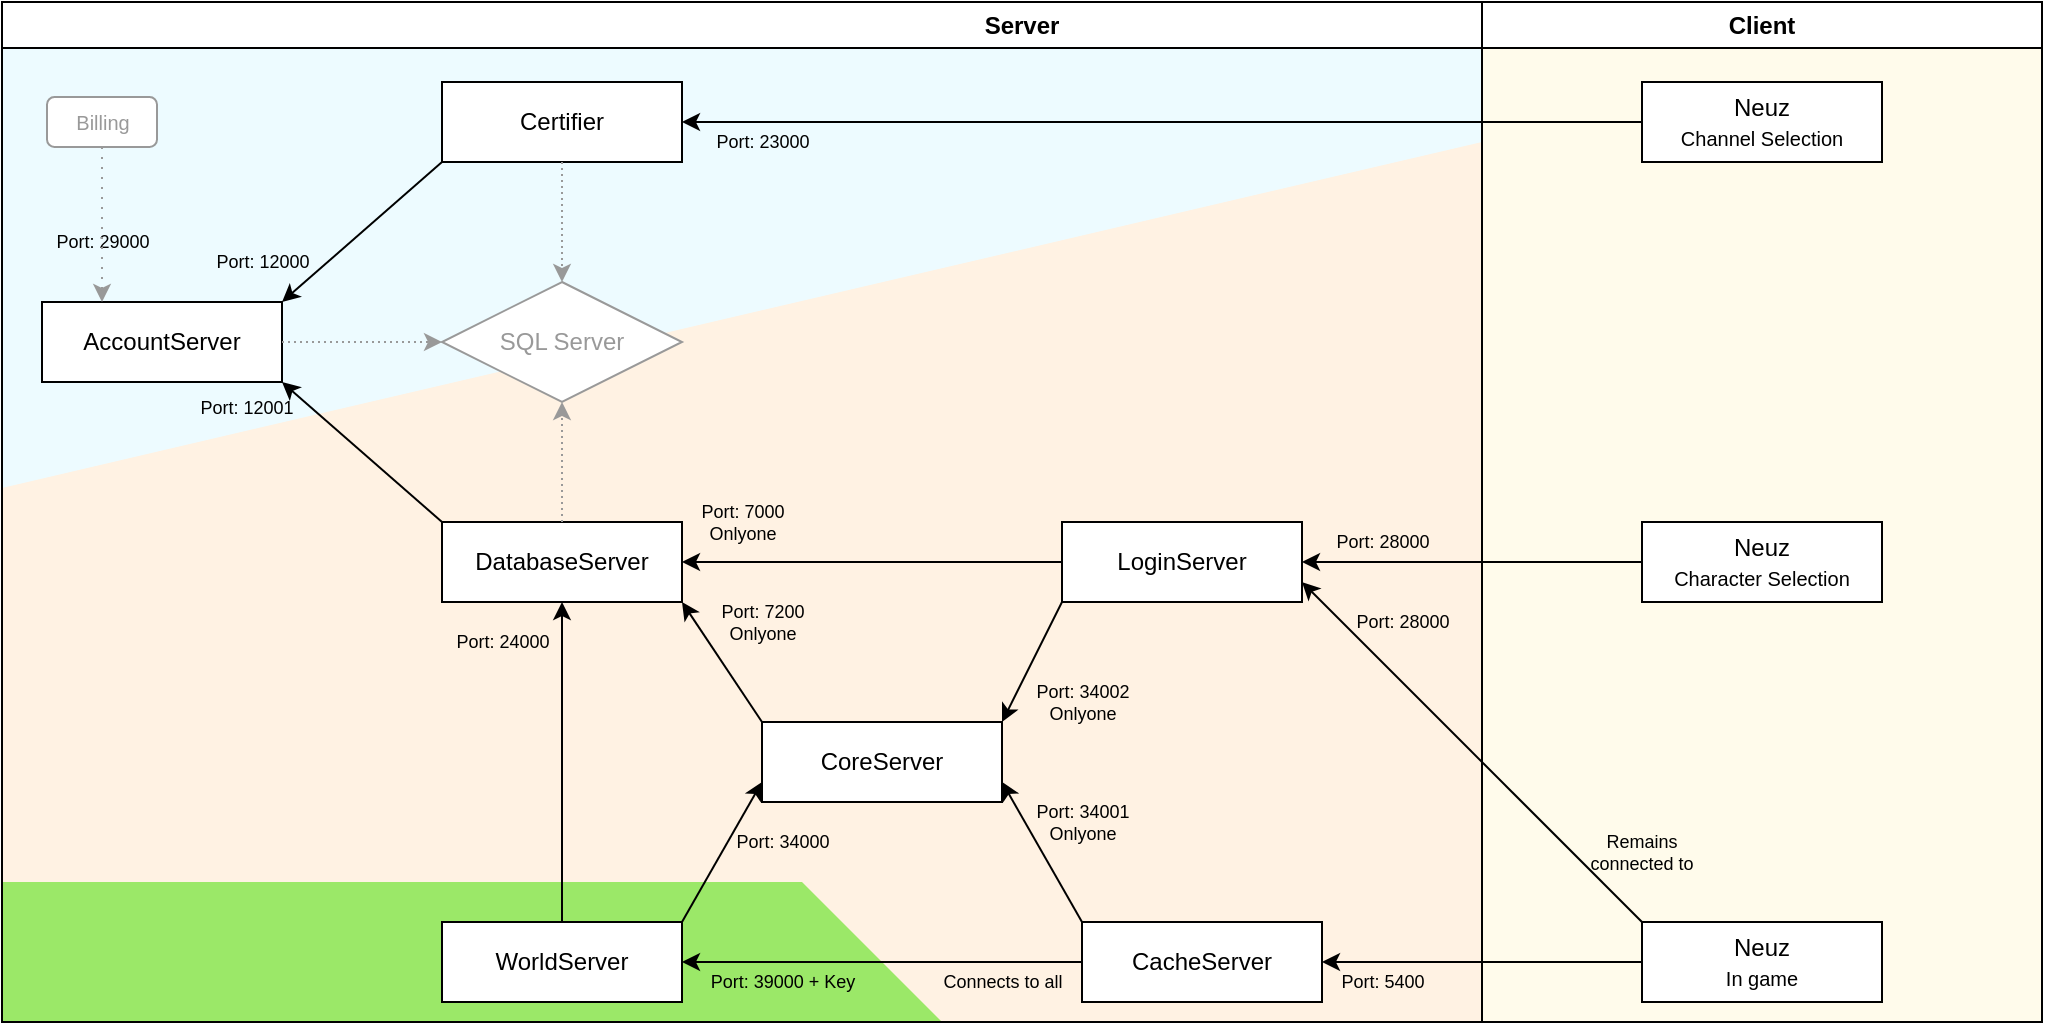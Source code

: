 <mxfile version="21.6.6" type="github">
  <diagram name="Page-1" id="1YaccvU8N2k0Ol2J2nWE">
    <mxGraphModel dx="1430" dy="788" grid="1" gridSize="10" guides="1" tooltips="1" connect="1" arrows="1" fold="1" page="1" pageScale="1" pageWidth="1169" pageHeight="827" math="0" shadow="0">
      <root>
        <mxCell id="0" />
        <mxCell id="1" parent="0" />
        <mxCell id="axNNHHY9TAka3IsmRY76-31" value="Server" style="swimlane;whiteSpace=wrap;html=1;swimlaneFillColor=#EDFBFF;" parent="1" vertex="1">
          <mxGeometry x="20" y="190" width="1020" height="510" as="geometry" />
        </mxCell>
        <mxCell id="axNNHHY9TAka3IsmRY76-47" value="" style="shape=manualInput;whiteSpace=wrap;html=1;size=173;strokeColor=none;fillColor=#FFF2E3;" parent="axNNHHY9TAka3IsmRY76-31" vertex="1">
          <mxGeometry y="70" width="740" height="440" as="geometry" />
        </mxCell>
        <mxCell id="axNNHHY9TAka3IsmRY76-50" value="" style="shape=card;whiteSpace=wrap;html=1;size=160;flipH=1;fillColor=#9BE868;strokeColor=none;" parent="axNNHHY9TAka3IsmRY76-31" vertex="1">
          <mxGeometry y="440" width="470" height="70" as="geometry" />
        </mxCell>
        <mxCell id="axNNHHY9TAka3IsmRY76-6" value="Certifier" style="rounded=0;whiteSpace=wrap;html=1;" parent="axNNHHY9TAka3IsmRY76-31" vertex="1">
          <mxGeometry x="220" y="40" width="120" height="40" as="geometry" />
        </mxCell>
        <mxCell id="axNNHHY9TAka3IsmRY76-7" value="AccountServer" style="rounded=0;whiteSpace=wrap;html=1;" parent="axNNHHY9TAka3IsmRY76-31" vertex="1">
          <mxGeometry x="20" y="150" width="120" height="40" as="geometry" />
        </mxCell>
        <mxCell id="axNNHHY9TAka3IsmRY76-14" value="" style="endArrow=classic;html=1;rounded=0;exitX=0;exitY=1;exitDx=0;exitDy=0;entryX=1;entryY=0;entryDx=0;entryDy=0;" parent="axNNHHY9TAka3IsmRY76-31" source="axNNHHY9TAka3IsmRY76-6" target="axNNHHY9TAka3IsmRY76-7" edge="1">
          <mxGeometry width="50" height="50" relative="1" as="geometry">
            <mxPoint x="360" y="220" as="sourcePoint" />
            <mxPoint x="410" y="170" as="targetPoint" />
          </mxGeometry>
        </mxCell>
        <mxCell id="axNNHHY9TAka3IsmRY76-9" value="SQL Server" style="rhombus;whiteSpace=wrap;html=1;strokeColor=#999999;fontColor=#999999;" parent="axNNHHY9TAka3IsmRY76-31" vertex="1">
          <mxGeometry x="220" y="140" width="120" height="60" as="geometry" />
        </mxCell>
        <mxCell id="axNNHHY9TAka3IsmRY76-28" value="" style="endArrow=classic;html=1;rounded=0;exitX=1;exitY=0.5;exitDx=0;exitDy=0;dashed=1;dashPattern=1 2;strokeColor=#999999;" parent="axNNHHY9TAka3IsmRY76-31" source="axNNHHY9TAka3IsmRY76-7" target="axNNHHY9TAka3IsmRY76-9" edge="1">
          <mxGeometry width="50" height="50" relative="1" as="geometry">
            <mxPoint x="510" y="220" as="sourcePoint" />
            <mxPoint x="560" y="170" as="targetPoint" />
          </mxGeometry>
        </mxCell>
        <mxCell id="axNNHHY9TAka3IsmRY76-30" value="" style="endArrow=classic;html=1;rounded=0;exitX=0.5;exitY=1;exitDx=0;exitDy=0;entryX=0.5;entryY=0;entryDx=0;entryDy=0;dashed=1;dashPattern=1 2;strokeColor=#999999;" parent="axNNHHY9TAka3IsmRY76-31" source="axNNHHY9TAka3IsmRY76-6" target="axNNHHY9TAka3IsmRY76-9" edge="1">
          <mxGeometry width="50" height="50" relative="1" as="geometry">
            <mxPoint x="510" y="220" as="sourcePoint" />
            <mxPoint x="560" y="170" as="targetPoint" />
          </mxGeometry>
        </mxCell>
        <mxCell id="axNNHHY9TAka3IsmRY76-8" value="DatabaseServer" style="rounded=0;whiteSpace=wrap;html=1;" parent="axNNHHY9TAka3IsmRY76-31" vertex="1">
          <mxGeometry x="220" y="260" width="120" height="40" as="geometry" />
        </mxCell>
        <mxCell id="axNNHHY9TAka3IsmRY76-16" value="" style="endArrow=classic;html=1;rounded=0;exitX=0;exitY=0;exitDx=0;exitDy=0;entryX=1;entryY=1;entryDx=0;entryDy=0;" parent="axNNHHY9TAka3IsmRY76-31" source="axNNHHY9TAka3IsmRY76-8" target="axNNHHY9TAka3IsmRY76-7" edge="1">
          <mxGeometry width="50" height="50" relative="1" as="geometry">
            <mxPoint x="360" y="220" as="sourcePoint" />
            <mxPoint x="390" y="190" as="targetPoint" />
          </mxGeometry>
        </mxCell>
        <mxCell id="axNNHHY9TAka3IsmRY76-27" value="" style="endArrow=classic;html=1;rounded=0;exitX=0.5;exitY=0;exitDx=0;exitDy=0;entryX=0.5;entryY=1;entryDx=0;entryDy=0;dashed=1;dashPattern=1 2;strokeColor=#999999;" parent="axNNHHY9TAka3IsmRY76-31" source="axNNHHY9TAka3IsmRY76-8" target="axNNHHY9TAka3IsmRY76-9" edge="1">
          <mxGeometry width="50" height="50" relative="1" as="geometry">
            <mxPoint x="510" y="220" as="sourcePoint" />
            <mxPoint x="560" y="170" as="targetPoint" />
          </mxGeometry>
        </mxCell>
        <mxCell id="axNNHHY9TAka3IsmRY76-5" value="LoginServer" style="rounded=0;whiteSpace=wrap;html=1;" parent="axNNHHY9TAka3IsmRY76-31" vertex="1">
          <mxGeometry x="530" y="260" width="120" height="40" as="geometry" />
        </mxCell>
        <mxCell id="axNNHHY9TAka3IsmRY76-18" value="" style="endArrow=classic;html=1;rounded=0;exitX=0;exitY=0.5;exitDx=0;exitDy=0;entryX=1;entryY=0.5;entryDx=0;entryDy=0;" parent="axNNHHY9TAka3IsmRY76-31" source="axNNHHY9TAka3IsmRY76-5" target="axNNHHY9TAka3IsmRY76-8" edge="1">
          <mxGeometry width="50" height="50" relative="1" as="geometry">
            <mxPoint x="360" y="210" as="sourcePoint" />
            <mxPoint x="410" y="160" as="targetPoint" />
          </mxGeometry>
        </mxCell>
        <mxCell id="axNNHHY9TAka3IsmRY76-3" value="CoreServer" style="rounded=0;whiteSpace=wrap;html=1;" parent="axNNHHY9TAka3IsmRY76-31" vertex="1">
          <mxGeometry x="380" y="360" width="120" height="40" as="geometry" />
        </mxCell>
        <mxCell id="axNNHHY9TAka3IsmRY76-24" value="" style="endArrow=classic;html=1;rounded=0;exitX=0;exitY=0;exitDx=0;exitDy=0;entryX=1;entryY=1;entryDx=0;entryDy=0;" parent="axNNHHY9TAka3IsmRY76-31" source="axNNHHY9TAka3IsmRY76-3" target="axNNHHY9TAka3IsmRY76-8" edge="1">
          <mxGeometry width="50" height="50" relative="1" as="geometry">
            <mxPoint x="360" y="210" as="sourcePoint" />
            <mxPoint x="410" y="160" as="targetPoint" />
          </mxGeometry>
        </mxCell>
        <mxCell id="axNNHHY9TAka3IsmRY76-25" value="" style="endArrow=classic;html=1;rounded=0;exitX=0;exitY=1;exitDx=0;exitDy=0;entryX=1;entryY=0;entryDx=0;entryDy=0;" parent="axNNHHY9TAka3IsmRY76-31" source="axNNHHY9TAka3IsmRY76-5" target="axNNHHY9TAka3IsmRY76-3" edge="1">
          <mxGeometry width="50" height="50" relative="1" as="geometry">
            <mxPoint x="510" y="210" as="sourcePoint" />
            <mxPoint x="560" y="160" as="targetPoint" />
          </mxGeometry>
        </mxCell>
        <mxCell id="axNNHHY9TAka3IsmRY76-74" value="&lt;div style=&quot;font-size: 9px;&quot;&gt;Port: 12000&lt;/div&gt;" style="edgeLabel;html=1;align=center;verticalAlign=middle;resizable=0;points=[];labelBackgroundColor=none;fontSize=9;" parent="axNNHHY9TAka3IsmRY76-31" vertex="1" connectable="0">
          <mxGeometry x="130.005" y="130" as="geometry" />
        </mxCell>
        <mxCell id="axNNHHY9TAka3IsmRY76-75" value="&lt;div style=&quot;font-size: 9px;&quot;&gt;Port: 12001&lt;/div&gt;" style="edgeLabel;html=1;align=center;verticalAlign=middle;resizable=0;points=[];labelBackgroundColor=none;fontSize=9;" parent="axNNHHY9TAka3IsmRY76-31" vertex="1" connectable="0">
          <mxGeometry x="122.005" y="203" as="geometry" />
        </mxCell>
        <mxCell id="axNNHHY9TAka3IsmRY76-76" value="&lt;div style=&quot;font-size: 9px;&quot;&gt;Port: 7000&lt;/div&gt;&lt;div style=&quot;font-size: 9px;&quot;&gt;Onlyone&lt;br style=&quot;font-size: 9px;&quot;&gt;&lt;/div&gt;" style="edgeLabel;html=1;align=center;verticalAlign=middle;resizable=0;points=[];labelBackgroundColor=none;fontSize=9;" parent="axNNHHY9TAka3IsmRY76-31" vertex="1" connectable="0">
          <mxGeometry x="370.005" y="260" as="geometry" />
        </mxCell>
        <mxCell id="axNNHHY9TAka3IsmRY76-77" value="&lt;div style=&quot;font-size: 9px;&quot;&gt;Port: 28000&lt;/div&gt;" style="edgeLabel;html=1;align=center;verticalAlign=middle;resizable=0;points=[];labelBackgroundColor=none;fontSize=9;" parent="axNNHHY9TAka3IsmRY76-31" vertex="1" connectable="0">
          <mxGeometry x="690.005" y="270" as="geometry" />
        </mxCell>
        <mxCell id="axNNHHY9TAka3IsmRY76-78" value="&lt;div style=&quot;font-size: 9px;&quot;&gt;Port: 28000&lt;/div&gt;" style="edgeLabel;html=1;align=center;verticalAlign=middle;resizable=0;points=[];labelBackgroundColor=none;fontSize=9;" parent="axNNHHY9TAka3IsmRY76-31" vertex="1" connectable="0">
          <mxGeometry x="700.005" y="310" as="geometry" />
        </mxCell>
        <mxCell id="axNNHHY9TAka3IsmRY76-79" value="&lt;div style=&quot;font-size: 9px;&quot;&gt;Port: 34002&lt;/div&gt;&lt;div style=&quot;font-size: 9px;&quot;&gt;Onlyone&lt;br style=&quot;font-size: 9px;&quot;&gt;&lt;/div&gt;" style="edgeLabel;html=1;align=center;verticalAlign=middle;resizable=0;points=[];labelBackgroundColor=none;fontSize=9;" parent="axNNHHY9TAka3IsmRY76-31" vertex="1" connectable="0">
          <mxGeometry x="540.005" y="350" as="geometry" />
        </mxCell>
        <mxCell id="axNNHHY9TAka3IsmRY76-80" value="&lt;div style=&quot;font-size: 9px;&quot;&gt;Port: 34001&lt;/div&gt;&lt;div style=&quot;font-size: 9px;&quot;&gt;Onlyone&lt;br style=&quot;font-size: 9px;&quot;&gt;&lt;/div&gt;" style="edgeLabel;html=1;align=center;verticalAlign=middle;resizable=0;points=[];labelBackgroundColor=none;fontSize=9;" parent="axNNHHY9TAka3IsmRY76-31" vertex="1" connectable="0">
          <mxGeometry x="540.005" y="410" as="geometry" />
        </mxCell>
        <mxCell id="axNNHHY9TAka3IsmRY76-81" value="&lt;div style=&quot;font-size: 9px;&quot;&gt;Port: 7200&lt;/div&gt;&lt;div style=&quot;font-size: 9px;&quot;&gt;Onlyone&lt;br style=&quot;font-size: 9px;&quot;&gt;&lt;/div&gt;" style="edgeLabel;html=1;align=center;verticalAlign=middle;resizable=0;points=[];labelBackgroundColor=none;fontSize=9;" parent="axNNHHY9TAka3IsmRY76-31" vertex="1" connectable="0">
          <mxGeometry x="380.005" y="310" as="geometry" />
        </mxCell>
        <mxCell id="axNNHHY9TAka3IsmRY76-82" value="&lt;div style=&quot;font-size: 9px;&quot;&gt;Port: 24000&lt;/div&gt;" style="edgeLabel;html=1;align=center;verticalAlign=middle;resizable=0;points=[];labelBackgroundColor=none;fontSize=9;" parent="axNNHHY9TAka3IsmRY76-31" vertex="1" connectable="0">
          <mxGeometry x="250.005" y="320" as="geometry" />
        </mxCell>
        <mxCell id="axNNHHY9TAka3IsmRY76-83" value="&lt;div style=&quot;font-size: 9px;&quot;&gt;Port: 39000 + Key&lt;br style=&quot;font-size: 9px;&quot;&gt;&lt;/div&gt;" style="edgeLabel;html=1;align=center;verticalAlign=middle;resizable=0;points=[];labelBackgroundColor=none;fontSize=9;" parent="axNNHHY9TAka3IsmRY76-31" vertex="1" connectable="0">
          <mxGeometry x="390.005" y="490" as="geometry" />
        </mxCell>
        <mxCell id="axNNHHY9TAka3IsmRY76-84" value="&lt;div style=&quot;font-size: 9px;&quot;&gt;Connects to all&lt;/div&gt;" style="edgeLabel;html=1;align=center;verticalAlign=middle;resizable=0;points=[];labelBackgroundColor=none;fontSize=9;" parent="axNNHHY9TAka3IsmRY76-31" vertex="1" connectable="0">
          <mxGeometry x="500.005" y="490" as="geometry" />
        </mxCell>
        <mxCell id="axNNHHY9TAka3IsmRY76-86" value="&lt;div style=&quot;font-size: 9px;&quot;&gt;Port: 5400&lt;/div&gt;" style="edgeLabel;html=1;align=center;verticalAlign=middle;resizable=0;points=[];labelBackgroundColor=none;fontSize=9;" parent="axNNHHY9TAka3IsmRY76-31" vertex="1" connectable="0">
          <mxGeometry x="690.005" y="490" as="geometry" />
        </mxCell>
        <mxCell id="axNNHHY9TAka3IsmRY76-88" value="&lt;div style=&quot;font-size: 9px;&quot;&gt;Port: 34000&lt;/div&gt;" style="edgeLabel;html=1;align=center;verticalAlign=middle;resizable=0;points=[];labelBackgroundColor=none;fontSize=9;" parent="axNNHHY9TAka3IsmRY76-31" vertex="1" connectable="0">
          <mxGeometry x="390.005" y="420" as="geometry" />
        </mxCell>
        <mxCell id="axNNHHY9TAka3IsmRY76-91" value="&lt;div style=&quot;font-size: 9px;&quot;&gt;Port: 29000&lt;/div&gt;" style="edgeLabel;html=1;align=center;verticalAlign=middle;resizable=0;points=[];labelBackgroundColor=none;fontSize=9;" parent="axNNHHY9TAka3IsmRY76-31" vertex="1" connectable="0">
          <mxGeometry x="50.005" y="120" as="geometry" />
        </mxCell>
        <mxCell id="axNNHHY9TAka3IsmRY76-94" value="&lt;div style=&quot;font-size: 10px;&quot;&gt;Billing&lt;/div&gt;" style="rounded=1;whiteSpace=wrap;html=1;fontSize=10;strokeColor=#999999;fontColor=#999999;" parent="axNNHHY9TAka3IsmRY76-31" vertex="1">
          <mxGeometry x="22.5" y="47.5" width="55" height="25" as="geometry" />
        </mxCell>
        <mxCell id="axNNHHY9TAka3IsmRY76-90" value="" style="endArrow=classic;html=1;rounded=0;entryX=0.25;entryY=0;entryDx=0;entryDy=0;dashed=1;dashPattern=1 4;strokeColor=#999999;" parent="axNNHHY9TAka3IsmRY76-31" source="axNNHHY9TAka3IsmRY76-94" target="axNNHHY9TAka3IsmRY76-7" edge="1">
          <mxGeometry width="50" height="50" relative="1" as="geometry">
            <mxPoint x="50" y="80" as="sourcePoint" />
            <mxPoint x="-10" y="60" as="targetPoint" />
            <Array as="points" />
          </mxGeometry>
        </mxCell>
        <mxCell id="hUWJUKy3kiVAu-FcMmEy-3" value="" style="endArrow=none;html=1;rounded=0;exitX=1;exitY=1;exitDx=0;exitDy=0;exitPerimeter=0;entryX=1;entryY=1;entryDx=0;entryDy=0;" edge="1" parent="axNNHHY9TAka3IsmRY76-31" source="axNNHHY9TAka3IsmRY76-50" target="axNNHHY9TAka3IsmRY76-47">
          <mxGeometry width="50" height="50" relative="1" as="geometry">
            <mxPoint x="460" y="310" as="sourcePoint" />
            <mxPoint x="510" y="260" as="targetPoint" />
          </mxGeometry>
        </mxCell>
        <mxCell id="axNNHHY9TAka3IsmRY76-32" value="Client" style="swimlane;whiteSpace=wrap;html=1;swimlaneFillColor=#FFFBEB;startSize=23;" parent="axNNHHY9TAka3IsmRY76-31" vertex="1">
          <mxGeometry x="740" width="280" height="510" as="geometry">
            <mxRectangle x="760" y="190" width="110" height="30" as="alternateBounds" />
          </mxGeometry>
        </mxCell>
        <mxCell id="axNNHHY9TAka3IsmRY76-38" value="Neuz&lt;br&gt;&lt;font style=&quot;font-size: 10px;&quot;&gt;In game&lt;/font&gt;" style="rounded=0;whiteSpace=wrap;html=1;" parent="axNNHHY9TAka3IsmRY76-32" vertex="1">
          <mxGeometry x="80" y="460" width="120" height="40" as="geometry" />
        </mxCell>
        <mxCell id="axNNHHY9TAka3IsmRY76-34" value="Neuz&lt;br&gt;&lt;font style=&quot;font-size: 10px;&quot;&gt;Channel Selection&lt;/font&gt;" style="rounded=0;whiteSpace=wrap;html=1;" parent="axNNHHY9TAka3IsmRY76-32" vertex="1">
          <mxGeometry x="80" y="40" width="120" height="40" as="geometry" />
        </mxCell>
        <mxCell id="axNNHHY9TAka3IsmRY76-37" value="Neuz&lt;br&gt;&lt;font style=&quot;font-size: 10px;&quot;&gt;Character Selection&lt;/font&gt;" style="rounded=0;whiteSpace=wrap;html=1;" parent="axNNHHY9TAka3IsmRY76-32" vertex="1">
          <mxGeometry x="80" y="260" width="120" height="40" as="geometry" />
        </mxCell>
        <mxCell id="axNNHHY9TAka3IsmRY76-87" value="&lt;div style=&quot;font-size: 9px;&quot;&gt;Remains&lt;/div&gt;&lt;div style=&quot;font-size: 9px;&quot;&gt;connected to&lt;/div&gt;" style="text;html=1;strokeColor=none;fillColor=none;align=center;verticalAlign=middle;whiteSpace=wrap;rounded=0;fontSize=9;" parent="axNNHHY9TAka3IsmRY76-32" vertex="1">
          <mxGeometry x="40" y="410" width="80" height="30" as="geometry" />
        </mxCell>
        <mxCell id="axNNHHY9TAka3IsmRY76-35" style="edgeStyle=orthogonalEdgeStyle;rounded=0;orthogonalLoop=1;jettySize=auto;html=1;entryX=1;entryY=0.5;entryDx=0;entryDy=0;" parent="axNNHHY9TAka3IsmRY76-31" source="axNNHHY9TAka3IsmRY76-34" target="axNNHHY9TAka3IsmRY76-6" edge="1">
          <mxGeometry relative="1" as="geometry" />
        </mxCell>
        <mxCell id="axNNHHY9TAka3IsmRY76-72" value="&lt;div style=&quot;font-size: 9px;&quot;&gt;Port: 23000&lt;/div&gt;" style="edgeLabel;html=1;align=center;verticalAlign=middle;resizable=0;points=[];labelBackgroundColor=none;fontSize=9;" parent="axNNHHY9TAka3IsmRY76-35" vertex="1" connectable="0">
          <mxGeometry x="0.908" y="2" relative="1" as="geometry">
            <mxPoint x="18" y="8" as="offset" />
          </mxGeometry>
        </mxCell>
        <mxCell id="axNNHHY9TAka3IsmRY76-39" style="edgeStyle=orthogonalEdgeStyle;rounded=0;orthogonalLoop=1;jettySize=auto;html=1;entryX=1;entryY=0.5;entryDx=0;entryDy=0;" parent="axNNHHY9TAka3IsmRY76-31" source="axNNHHY9TAka3IsmRY76-37" target="axNNHHY9TAka3IsmRY76-5" edge="1">
          <mxGeometry relative="1" as="geometry" />
        </mxCell>
        <mxCell id="axNNHHY9TAka3IsmRY76-2" value="CacheServer" style="rounded=0;whiteSpace=wrap;html=1;" parent="1" vertex="1">
          <mxGeometry x="560" y="650" width="120" height="40" as="geometry" />
        </mxCell>
        <mxCell id="axNNHHY9TAka3IsmRY76-4" value="WorldServer" style="rounded=0;whiteSpace=wrap;html=1;" parent="1" vertex="1">
          <mxGeometry x="240" y="650" width="120" height="40" as="geometry" />
        </mxCell>
        <mxCell id="axNNHHY9TAka3IsmRY76-21" value="" style="endArrow=classic;html=1;rounded=0;exitX=0;exitY=0.5;exitDx=0;exitDy=0;entryX=1;entryY=0.5;entryDx=0;entryDy=0;" parent="1" source="axNNHHY9TAka3IsmRY76-2" target="axNNHHY9TAka3IsmRY76-4" edge="1">
          <mxGeometry width="50" height="50" relative="1" as="geometry">
            <mxPoint x="380" y="340" as="sourcePoint" />
            <mxPoint x="430" y="290" as="targetPoint" />
          </mxGeometry>
        </mxCell>
        <mxCell id="axNNHHY9TAka3IsmRY76-40" style="edgeStyle=orthogonalEdgeStyle;rounded=0;orthogonalLoop=1;jettySize=auto;html=1;entryX=1;entryY=0.5;entryDx=0;entryDy=0;" parent="1" source="axNNHHY9TAka3IsmRY76-38" target="axNNHHY9TAka3IsmRY76-2" edge="1">
          <mxGeometry relative="1" as="geometry" />
        </mxCell>
        <mxCell id="axNNHHY9TAka3IsmRY76-17" value="" style="endArrow=classic;html=1;rounded=0;exitX=0.5;exitY=0;exitDx=0;exitDy=0;entryX=0.5;entryY=1;entryDx=0;entryDy=0;" parent="1" source="axNNHHY9TAka3IsmRY76-4" target="axNNHHY9TAka3IsmRY76-8" edge="1">
          <mxGeometry width="50" height="50" relative="1" as="geometry">
            <mxPoint x="380" y="390" as="sourcePoint" />
            <mxPoint x="300" y="490" as="targetPoint" />
          </mxGeometry>
        </mxCell>
        <mxCell id="axNNHHY9TAka3IsmRY76-22" value="" style="endArrow=classic;html=1;rounded=0;exitX=0;exitY=0;exitDx=0;exitDy=0;entryX=1;entryY=1;entryDx=0;entryDy=0;" parent="1" source="axNNHHY9TAka3IsmRY76-2" edge="1">
          <mxGeometry width="50" height="50" relative="1" as="geometry">
            <mxPoint x="380" y="390" as="sourcePoint" />
            <mxPoint x="520" y="580" as="targetPoint" />
          </mxGeometry>
        </mxCell>
        <mxCell id="axNNHHY9TAka3IsmRY76-26" value="" style="endArrow=classic;html=1;rounded=0;exitX=1;exitY=0;exitDx=0;exitDy=0;entryX=0;entryY=1;entryDx=0;entryDy=0;" parent="1" source="axNNHHY9TAka3IsmRY76-4" edge="1">
          <mxGeometry width="50" height="50" relative="1" as="geometry">
            <mxPoint x="530" y="390" as="sourcePoint" />
            <mxPoint x="400" y="580" as="targetPoint" />
          </mxGeometry>
        </mxCell>
        <mxCell id="axNNHHY9TAka3IsmRY76-44" value="" style="endArrow=classic;html=1;rounded=0;exitX=0;exitY=0;exitDx=0;exitDy=0;entryX=1;entryY=1;entryDx=0;entryDy=0;" parent="1" source="axNNHHY9TAka3IsmRY76-38" edge="1">
          <mxGeometry width="50" height="50" relative="1" as="geometry">
            <mxPoint x="860" y="660" as="sourcePoint" />
            <mxPoint x="670" y="480" as="targetPoint" />
          </mxGeometry>
        </mxCell>
        <mxCell id="hUWJUKy3kiVAu-FcMmEy-2" value="" style="endArrow=none;html=1;rounded=0;exitX=1;exitY=1;exitDx=0;exitDy=0;exitPerimeter=0;" edge="1" parent="1" source="axNNHHY9TAka3IsmRY76-50">
          <mxGeometry width="50" height="50" relative="1" as="geometry">
            <mxPoint x="-30" y="460" as="sourcePoint" />
            <mxPoint x="20" y="410" as="targetPoint" />
          </mxGeometry>
        </mxCell>
      </root>
    </mxGraphModel>
  </diagram>
</mxfile>

